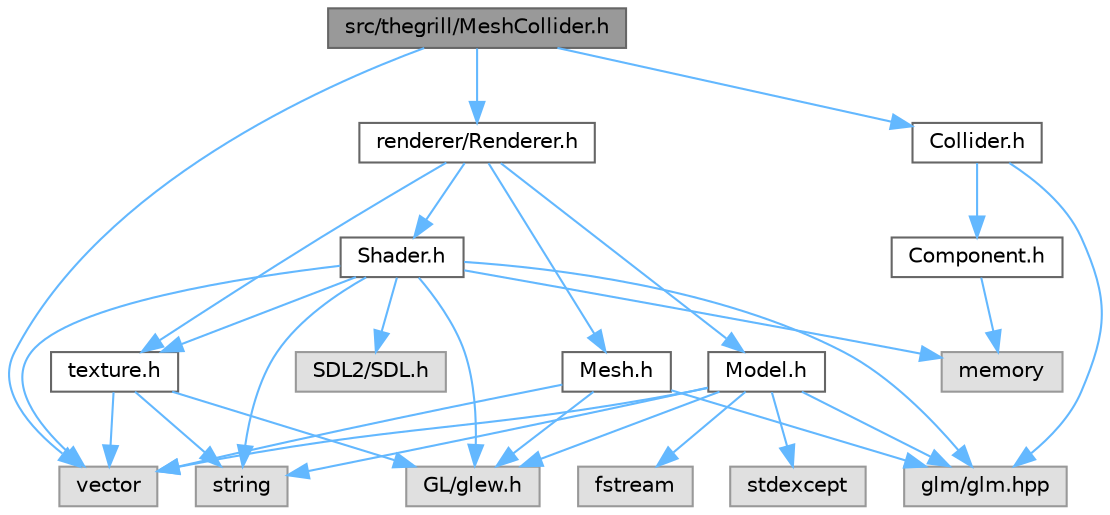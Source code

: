 digraph "src/thegrill/MeshCollider.h"
{
 // LATEX_PDF_SIZE
  bgcolor="transparent";
  edge [fontname=Helvetica,fontsize=10,labelfontname=Helvetica,labelfontsize=10];
  node [fontname=Helvetica,fontsize=10,shape=box,height=0.2,width=0.4];
  Node1 [id="Node000001",label="src/thegrill/MeshCollider.h",height=0.2,width=0.4,color="gray40", fillcolor="grey60", style="filled", fontcolor="black",tooltip=" "];
  Node1 -> Node2 [id="edge30_Node000001_Node000002",color="steelblue1",style="solid",tooltip=" "];
  Node2 [id="Node000002",label="vector",height=0.2,width=0.4,color="grey60", fillcolor="#E0E0E0", style="filled",tooltip=" "];
  Node1 -> Node3 [id="edge31_Node000001_Node000003",color="steelblue1",style="solid",tooltip=" "];
  Node3 [id="Node000003",label="renderer/Renderer.h",height=0.2,width=0.4,color="grey40", fillcolor="white", style="filled",URL="$_renderer_8h.html",tooltip=" "];
  Node3 -> Node4 [id="edge32_Node000003_Node000004",color="steelblue1",style="solid",tooltip=" "];
  Node4 [id="Node000004",label="Mesh.h",height=0.2,width=0.4,color="grey40", fillcolor="white", style="filled",URL="$_mesh_8h.html",tooltip=" "];
  Node4 -> Node5 [id="edge33_Node000004_Node000005",color="steelblue1",style="solid",tooltip=" "];
  Node5 [id="Node000005",label="glm/glm.hpp",height=0.2,width=0.4,color="grey60", fillcolor="#E0E0E0", style="filled",tooltip=" "];
  Node4 -> Node6 [id="edge34_Node000004_Node000006",color="steelblue1",style="solid",tooltip=" "];
  Node6 [id="Node000006",label="GL/glew.h",height=0.2,width=0.4,color="grey60", fillcolor="#E0E0E0", style="filled",tooltip=" "];
  Node4 -> Node2 [id="edge35_Node000004_Node000002",color="steelblue1",style="solid",tooltip=" "];
  Node3 -> Node7 [id="edge36_Node000003_Node000007",color="steelblue1",style="solid",tooltip=" "];
  Node7 [id="Node000007",label="Model.h",height=0.2,width=0.4,color="grey40", fillcolor="white", style="filled",URL="$renderer_2_model_8h.html",tooltip=" "];
  Node7 -> Node6 [id="edge37_Node000007_Node000006",color="steelblue1",style="solid",tooltip=" "];
  Node7 -> Node5 [id="edge38_Node000007_Node000005",color="steelblue1",style="solid",tooltip=" "];
  Node7 -> Node8 [id="edge39_Node000007_Node000008",color="steelblue1",style="solid",tooltip=" "];
  Node8 [id="Node000008",label="string",height=0.2,width=0.4,color="grey60", fillcolor="#E0E0E0", style="filled",tooltip=" "];
  Node7 -> Node9 [id="edge40_Node000007_Node000009",color="steelblue1",style="solid",tooltip=" "];
  Node9 [id="Node000009",label="fstream",height=0.2,width=0.4,color="grey60", fillcolor="#E0E0E0", style="filled",tooltip=" "];
  Node7 -> Node2 [id="edge41_Node000007_Node000002",color="steelblue1",style="solid",tooltip=" "];
  Node7 -> Node10 [id="edge42_Node000007_Node000010",color="steelblue1",style="solid",tooltip=" "];
  Node10 [id="Node000010",label="stdexcept",height=0.2,width=0.4,color="grey60", fillcolor="#E0E0E0", style="filled",tooltip=" "];
  Node3 -> Node11 [id="edge43_Node000003_Node000011",color="steelblue1",style="solid",tooltip=" "];
  Node11 [id="Node000011",label="Shader.h",height=0.2,width=0.4,color="grey40", fillcolor="white", style="filled",URL="$_shader_8h.html",tooltip=" "];
  Node11 -> Node12 [id="edge44_Node000011_Node000012",color="steelblue1",style="solid",tooltip=" "];
  Node12 [id="Node000012",label="memory",height=0.2,width=0.4,color="grey60", fillcolor="#E0E0E0", style="filled",tooltip=" "];
  Node11 -> Node6 [id="edge45_Node000011_Node000006",color="steelblue1",style="solid",tooltip=" "];
  Node11 -> Node13 [id="edge46_Node000011_Node000013",color="steelblue1",style="solid",tooltip=" "];
  Node13 [id="Node000013",label="SDL2/SDL.h",height=0.2,width=0.4,color="grey60", fillcolor="#E0E0E0", style="filled",tooltip=" "];
  Node11 -> Node5 [id="edge47_Node000011_Node000005",color="steelblue1",style="solid",tooltip=" "];
  Node11 -> Node8 [id="edge48_Node000011_Node000008",color="steelblue1",style="solid",tooltip=" "];
  Node11 -> Node2 [id="edge49_Node000011_Node000002",color="steelblue1",style="solid",tooltip=" "];
  Node11 -> Node14 [id="edge50_Node000011_Node000014",color="steelblue1",style="solid",tooltip=" "];
  Node14 [id="Node000014",label="texture.h",height=0.2,width=0.4,color="grey40", fillcolor="white", style="filled",URL="$renderer_2_texture_8h.html",tooltip=" "];
  Node14 -> Node6 [id="edge51_Node000014_Node000006",color="steelblue1",style="solid",tooltip=" "];
  Node14 -> Node8 [id="edge52_Node000014_Node000008",color="steelblue1",style="solid",tooltip=" "];
  Node14 -> Node2 [id="edge53_Node000014_Node000002",color="steelblue1",style="solid",tooltip=" "];
  Node3 -> Node14 [id="edge54_Node000003_Node000014",color="steelblue1",style="solid",tooltip=" "];
  Node1 -> Node15 [id="edge55_Node000001_Node000015",color="steelblue1",style="solid",tooltip=" "];
  Node15 [id="Node000015",label="Collider.h",height=0.2,width=0.4,color="grey40", fillcolor="white", style="filled",URL="$_collider_8h.html",tooltip=" "];
  Node15 -> Node16 [id="edge56_Node000015_Node000016",color="steelblue1",style="solid",tooltip=" "];
  Node16 [id="Node000016",label="Component.h",height=0.2,width=0.4,color="grey40", fillcolor="white", style="filled",URL="$_component_8h.html",tooltip=" "];
  Node16 -> Node12 [id="edge57_Node000016_Node000012",color="steelblue1",style="solid",tooltip=" "];
  Node15 -> Node5 [id="edge58_Node000015_Node000005",color="steelblue1",style="solid",tooltip=" "];
}
